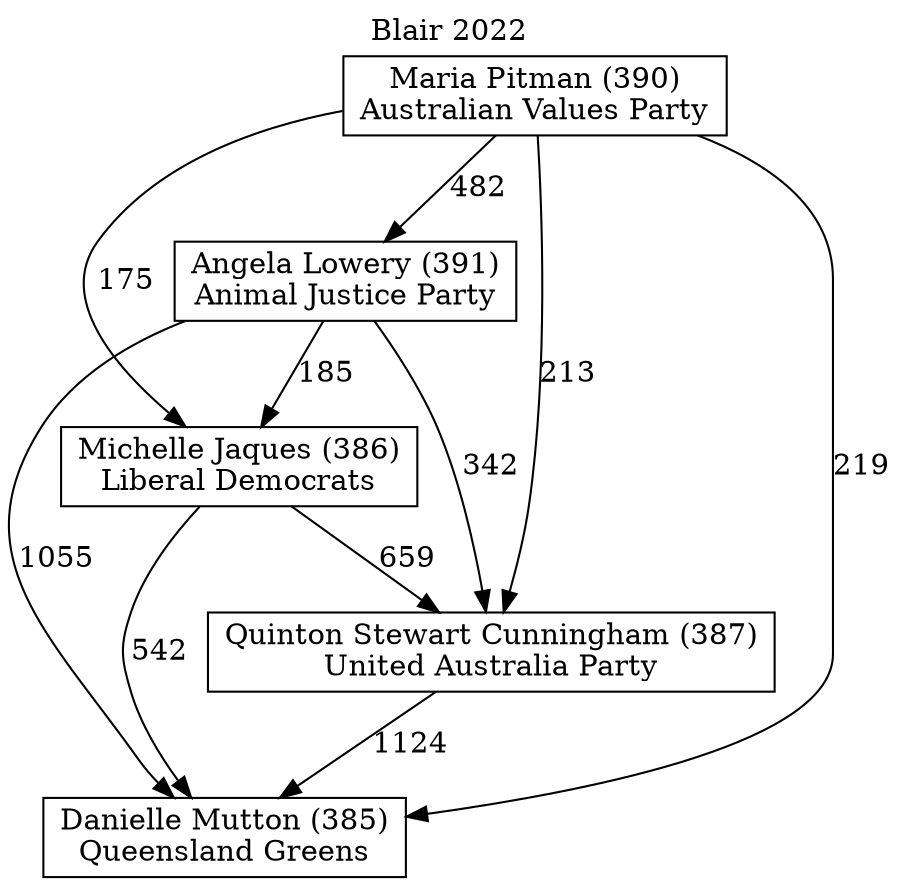 // House preference flow
digraph "Danielle Mutton (385)_Blair_2022" {
	graph [label="Blair 2022" labelloc=t mclimit=10]
	node [shape=box]
	"Michelle Jaques (386)" [label="Michelle Jaques (386)
Liberal Democrats"]
	"Quinton Stewart Cunningham (387)" [label="Quinton Stewart Cunningham (387)
United Australia Party"]
	"Danielle Mutton (385)" [label="Danielle Mutton (385)
Queensland Greens"]
	"Maria Pitman (390)" [label="Maria Pitman (390)
Australian Values Party"]
	"Angela Lowery (391)" [label="Angela Lowery (391)
Animal Justice Party"]
	"Angela Lowery (391)" -> "Michelle Jaques (386)" [label=185]
	"Maria Pitman (390)" -> "Danielle Mutton (385)" [label=219]
	"Maria Pitman (390)" -> "Angela Lowery (391)" [label=482]
	"Angela Lowery (391)" -> "Quinton Stewart Cunningham (387)" [label=342]
	"Quinton Stewart Cunningham (387)" -> "Danielle Mutton (385)" [label=1124]
	"Michelle Jaques (386)" -> "Danielle Mutton (385)" [label=542]
	"Michelle Jaques (386)" -> "Quinton Stewart Cunningham (387)" [label=659]
	"Angela Lowery (391)" -> "Danielle Mutton (385)" [label=1055]
	"Maria Pitman (390)" -> "Quinton Stewart Cunningham (387)" [label=213]
	"Maria Pitman (390)" -> "Michelle Jaques (386)" [label=175]
}
